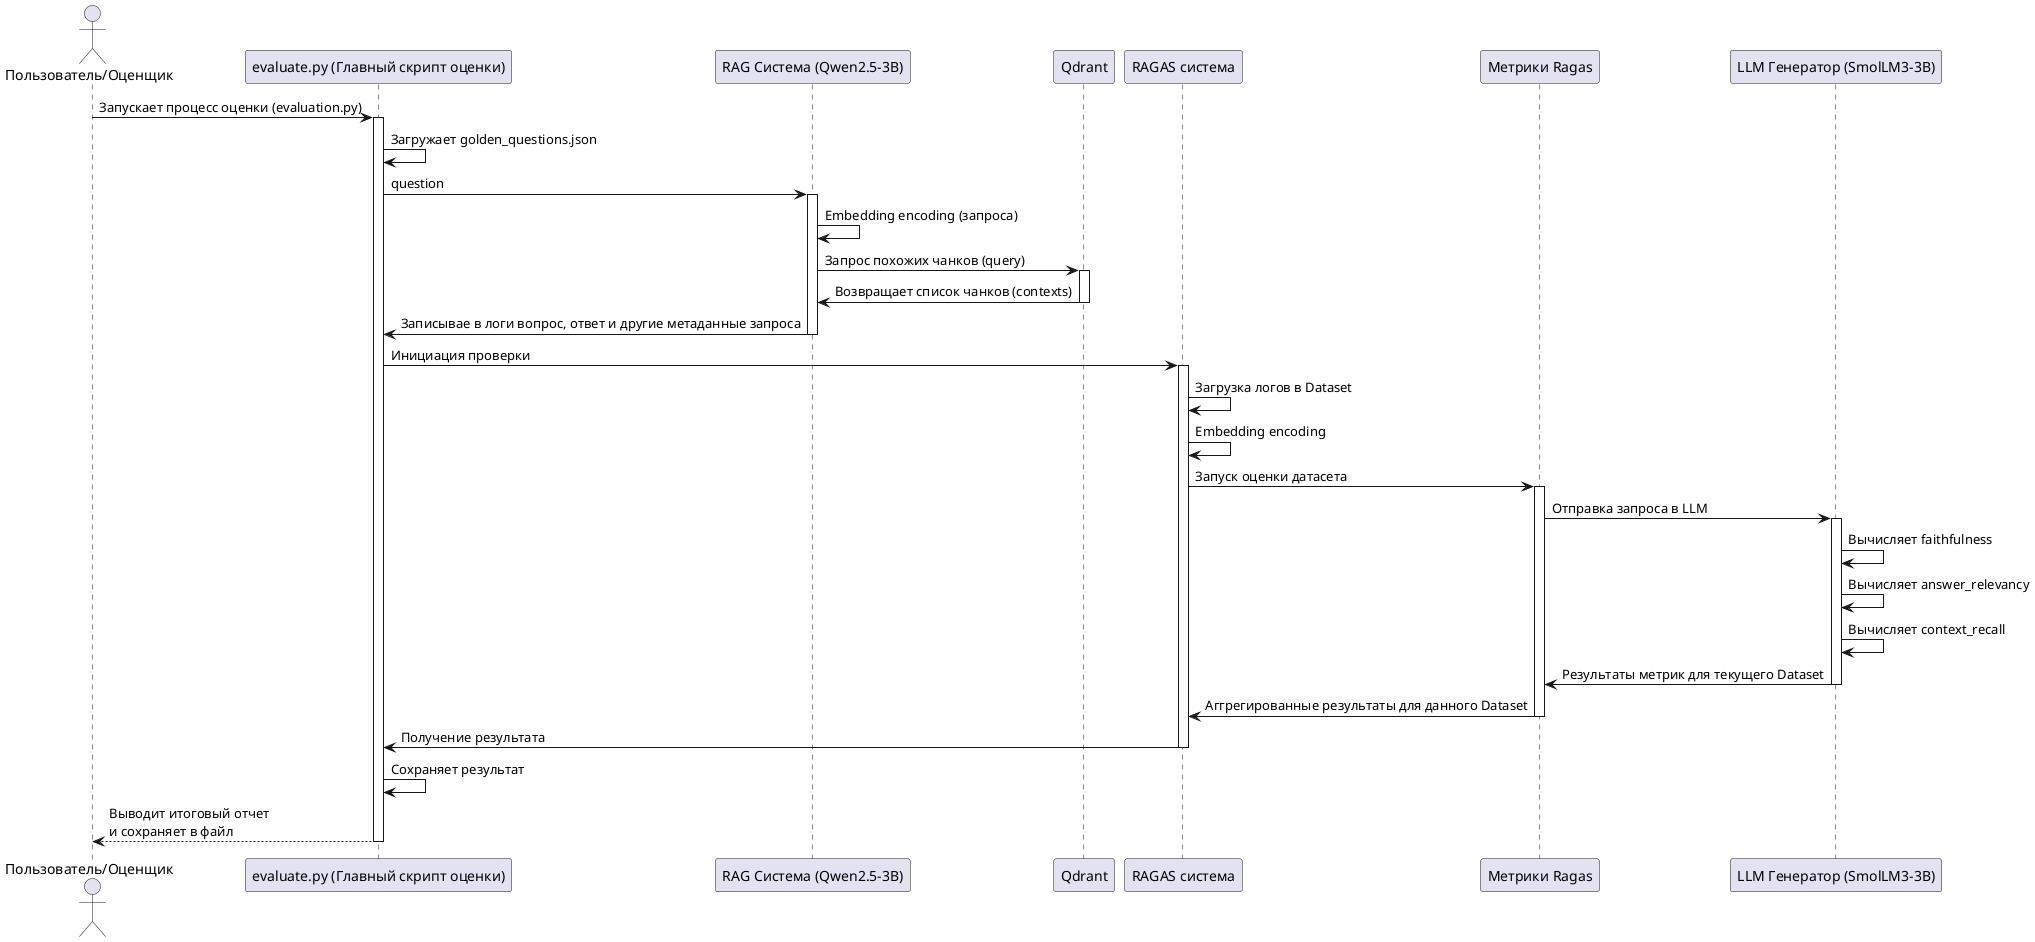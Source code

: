 @startuml RAG Оценка с помощью Ragas
actor "Пользователь/Оценщик" as User
participant "evaluate.py (Главный скрипт оценки)" as Main
participant "RAG Система (Qwen2.5-3B)" as RAG
participant "Qdrant" as Index

participant "RAGAS система" as Ragas
participant "Метрики Ragas" as Eval
participant "LLM Генератор (SmolLM3-3B)" as LLM

' == Фаза 1 ==
User -> Main: Запускает процесс оценки (evaluation.py)
activate Main

Main -> Main: Загружает golden_questions.json

Main -> RAG: question
activate RAG

RAG -> RAG: Embedding encoding (запроса)
RAG -> Index: Запрос похожих чанков (query)
activate Index
Index -> RAG: Возвращает список чанков (contexts)
deactivate Index

RAG -> Main: Записывае в логи вопрос, ответ и другие метаданные запроса
deactivate RAG

' #### Фаза 2

Main -> Ragas: Инициация проверки
activate Ragas
Ragas -> Ragas: Загрузка логов в Dataset
Ragas -> Ragas: Embedding encoding

Ragas -> Eval: Запуск оценки датасета
activate Eval
Eval -> LLM: Отправка запроса в LLM 
activate LLM

LLM -> LLM: Вычисляет faithfulness
LLM -> LLM: Вычисляет answer_relevancy
LLM -> LLM: Вычисляет context_recall
LLM -> Eval: Результаты метрик для текущего Dataset
deactivate LLM

Eval -> Ragas: Аггрегированные результаты для данного Dataset
deactivate Eval
Ragas -> Main: Получение результата
deactivate Ragas
Main -> Main: Сохраняет результат

Main --> User: Выводит итоговый отчет\nи сохраняет в файл
deactivate Main

@enduml